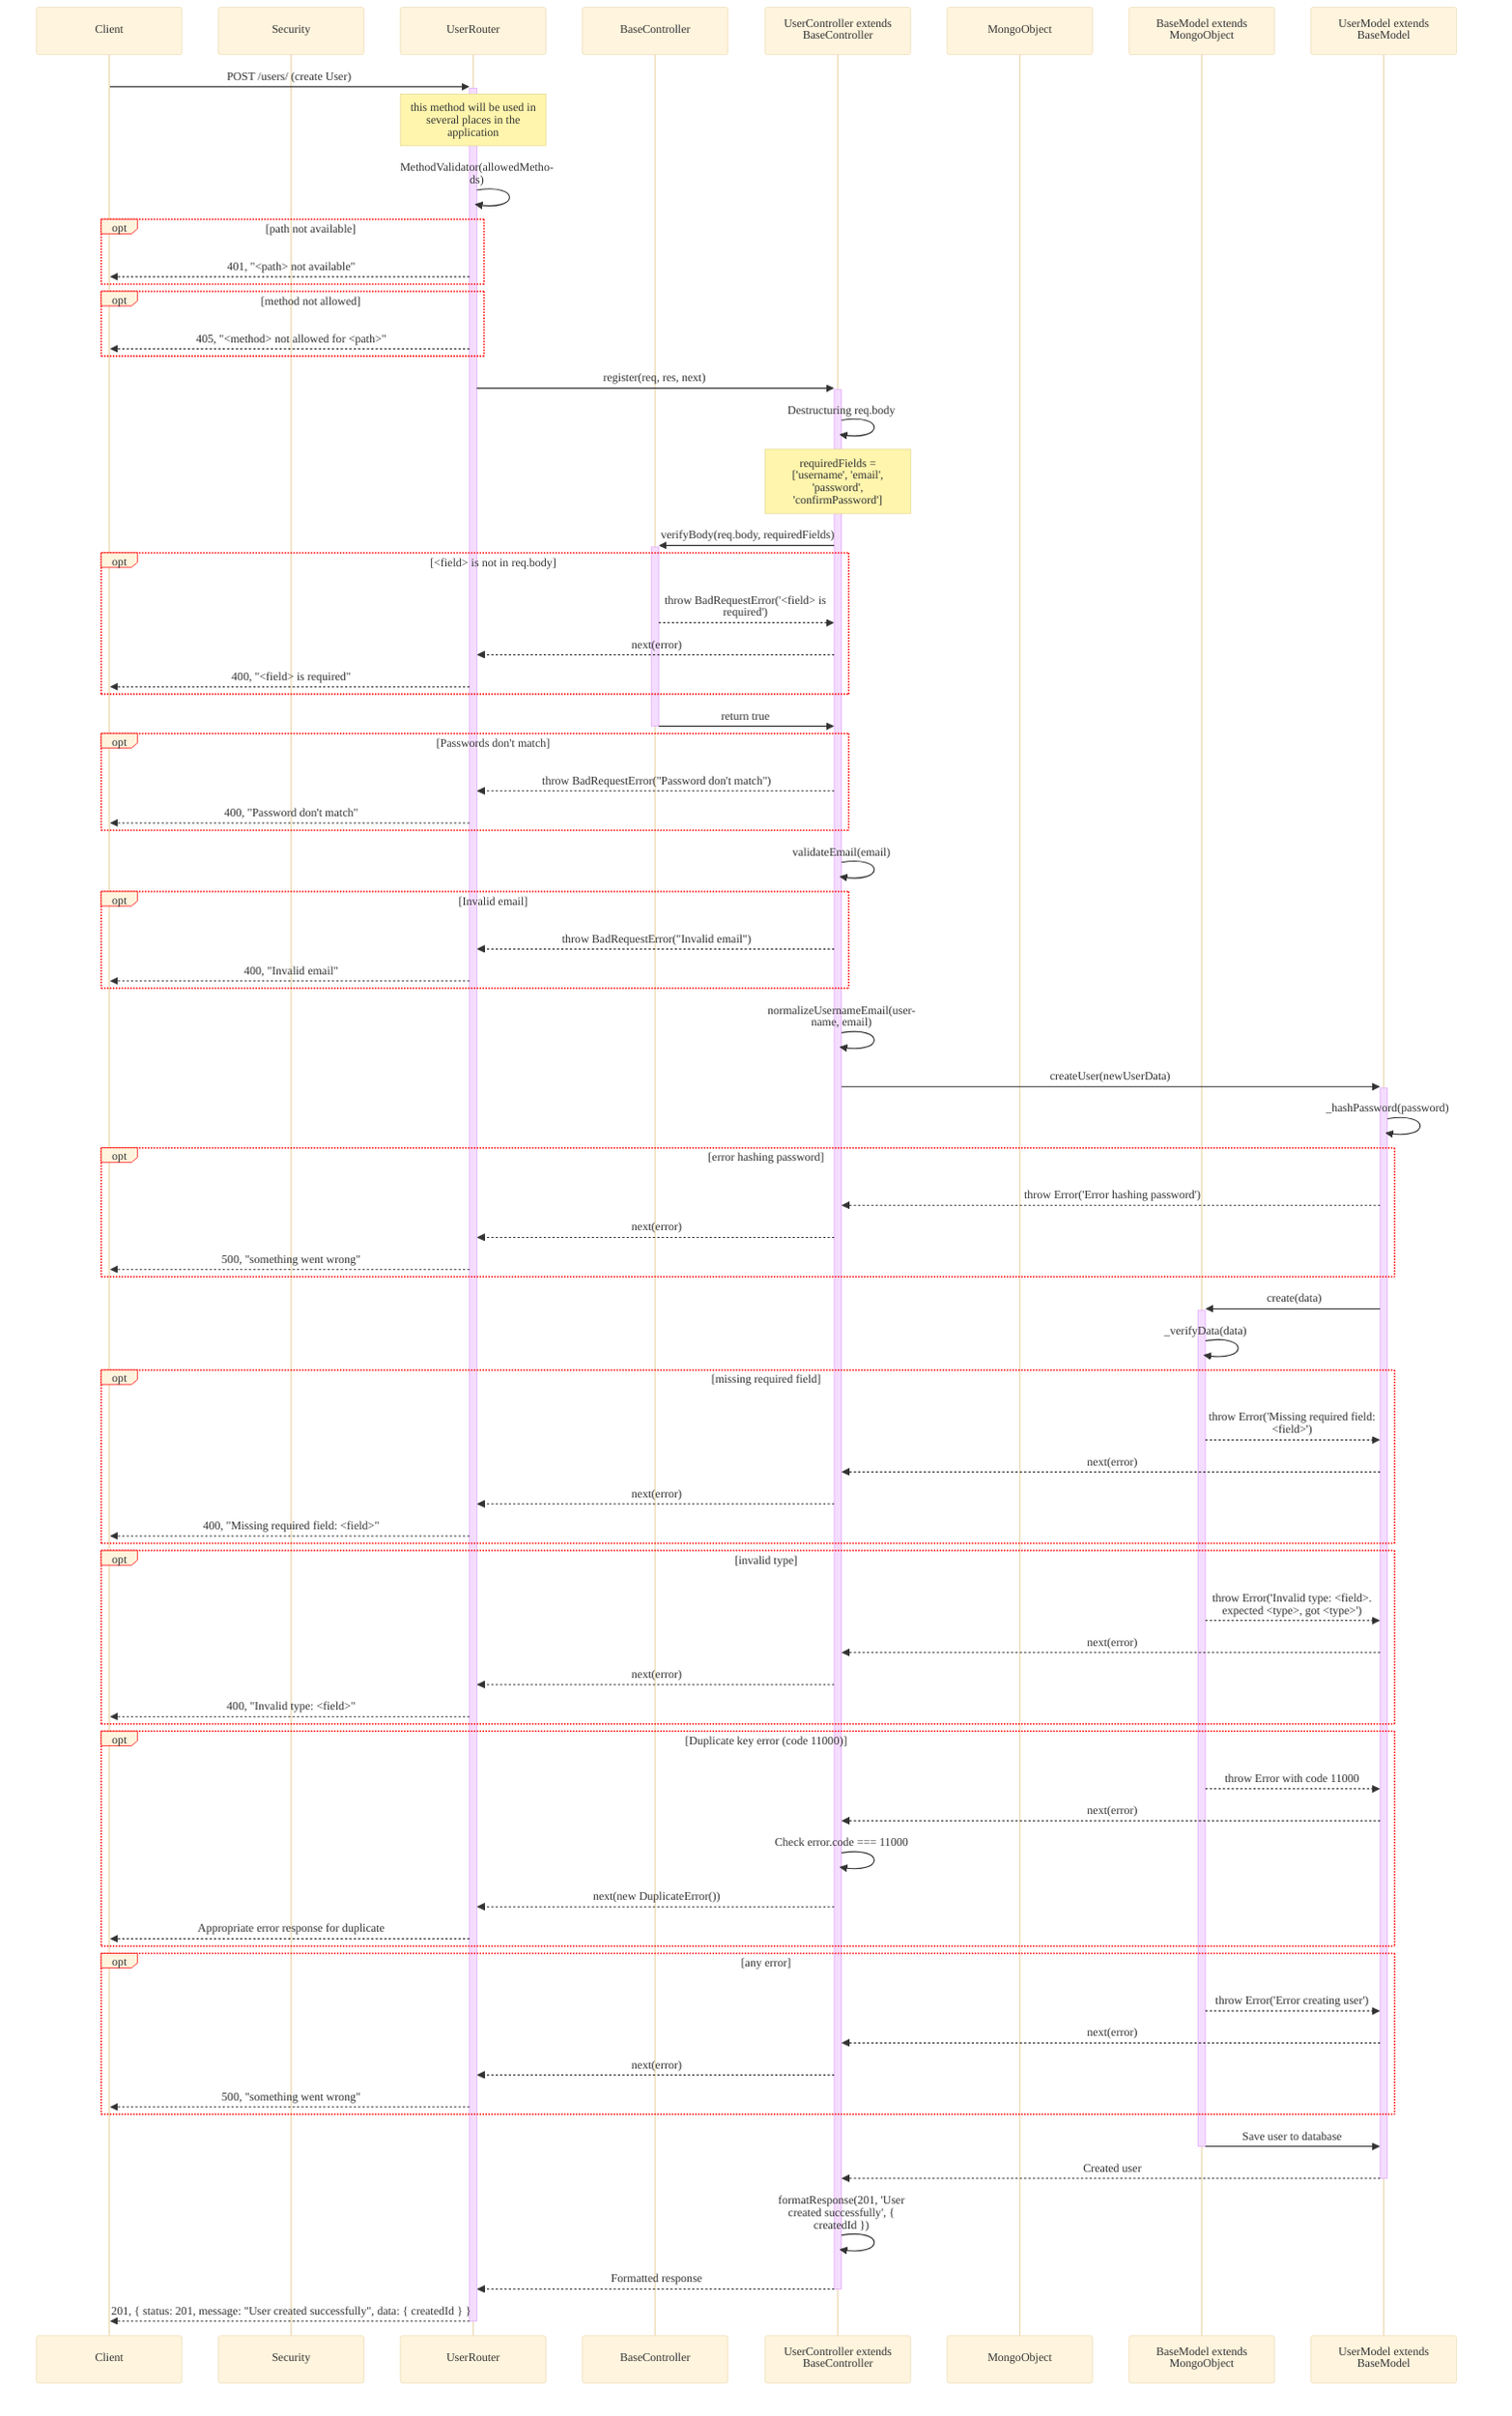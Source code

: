 %%{
    init: {
        "theme":"base",
        "themeVariables": {
            "fontFamily": "system-ui",
            'labelBoxBorderColor': '#ff0000'
        },
        "sequence": { 
            "wrap": true, 
            "width": 200 
        } 
    }
}%%
sequenceDiagram
    participant Client
    participant Sec as Security
    participant Router as UserRouter
    participant BaseCont as BaseController
    participant Cont as UserController extends BaseController
    participant MongoObject as MongoObject
    participant BaseModel as BaseModel extends MongoObject
    participant Model as UserModel extends BaseModel

    %% Create User
    Client->>+Router: POST /users/ (create User)
    Note over Router: this method will be used in several places in the application
    Router->>Router: MethodValidator(allowedMethods)
    opt path not available
        Router-->>Client: 401, "<path> not available"
    end
    opt method not allowed
        Router-->>Client: 405, "<method> not allowed for <path>"
    end
    Router->>+Cont: register(req, res, next)
    Cont->>Cont: Destructuring req.body
    Note over Cont: requiredFields = ['username', 'email', 'password', 'confirmPassword']
    Cont->>+BaseCont: verifyBody(req.body, requiredFields)
    opt <field> is not in req.body
        BaseCont-->>Cont: throw BadRequestError('<field> is required')
        Cont-->>Router: next(error)
        Router-->>Client: 400, "<field> is required"
    end
    BaseCont->>-Cont: return true
    opt Passwords don't match
        Cont-->>Router: throw BadRequestError("Password don't match")
        Router-->>Client: 400, "Password don't match"
    end
    Cont->>Cont: validateEmail(email)
    opt Invalid email
        Cont-->>Router: throw BadRequestError("Invalid email")
        Router-->>Client: 400, "Invalid email"
    end
    Cont->>Cont: normalizeUsernameEmail(username, email)
    Cont->>+Model: createUser(newUserData)
    Model->>Model: _hashPassword(password)
    opt error hashing password
        Model-->>Cont: throw Error('Error hashing password')
        Cont-->>Router: next(error)
        Router-->>Client: 500, "something went wrong"
    end
    Model->>+BaseModel: create(data)
    BaseModel->>BaseModel: _verifyData(data)
    opt missing required field
        BaseModel-->>Model: throw Error('Missing required field: <field>')
        Model-->>Cont: next(error)
        Cont-->>Router: next(error)
        Router-->>Client: 400, "Missing required field: <field>"
    end
    opt invalid type
        BaseModel-->>Model: throw Error('Invalid type: <field>. expected <type>, got <type>')
        Model-->>Cont: next(error)
        Cont-->>Router: next(error)
        Router-->>Client: 400, "Invalid type: <field>"
    end
    opt Duplicate key error (code 11000)
        BaseModel-->>Model: throw Error with code 11000
        Model-->>Cont: next(error)
        Cont->>Cont: Check error.code === 11000
        Cont-->>Router: next(new DuplicateError())
        Router-->>Client: Appropriate error response for duplicate
    end
    opt any error
        BaseModel-->>Model: throw Error('Error creating user')
        Model-->>Cont: next(error)
        Cont-->>Router: next(error)
        Router-->>Client: 500, "something went wrong" 
    end
    BaseModel->>-Model: Save user to database
    Model-->>-Cont: Created user
    Cont->>Cont: formatResponse(201, 'User created successfully', { createdId })
    Cont-->>-Router: Formatted response
    Router-->>-Client: 201, { status: 201, message: "User created successfully", data: { createdId } }